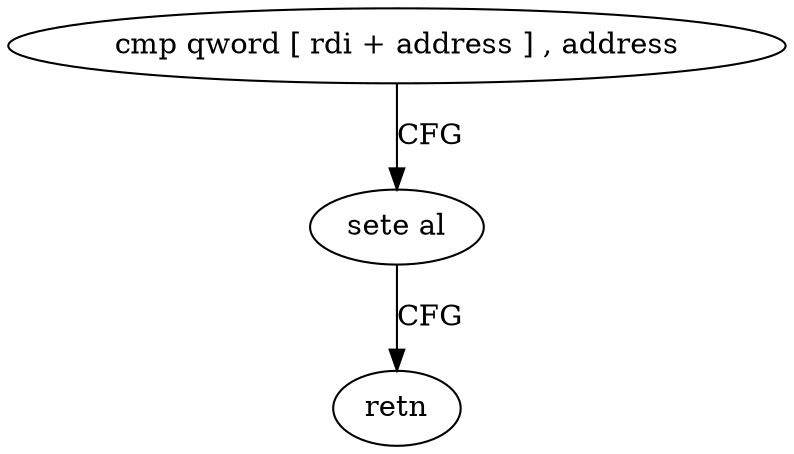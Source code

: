 digraph "func" {
"159264" [label = "cmp qword [ rdi + address ] , address" ]
"159269" [label = "sete al" ]
"159272" [label = "retn" ]
"159264" -> "159269" [ label = "CFG" ]
"159269" -> "159272" [ label = "CFG" ]
}
